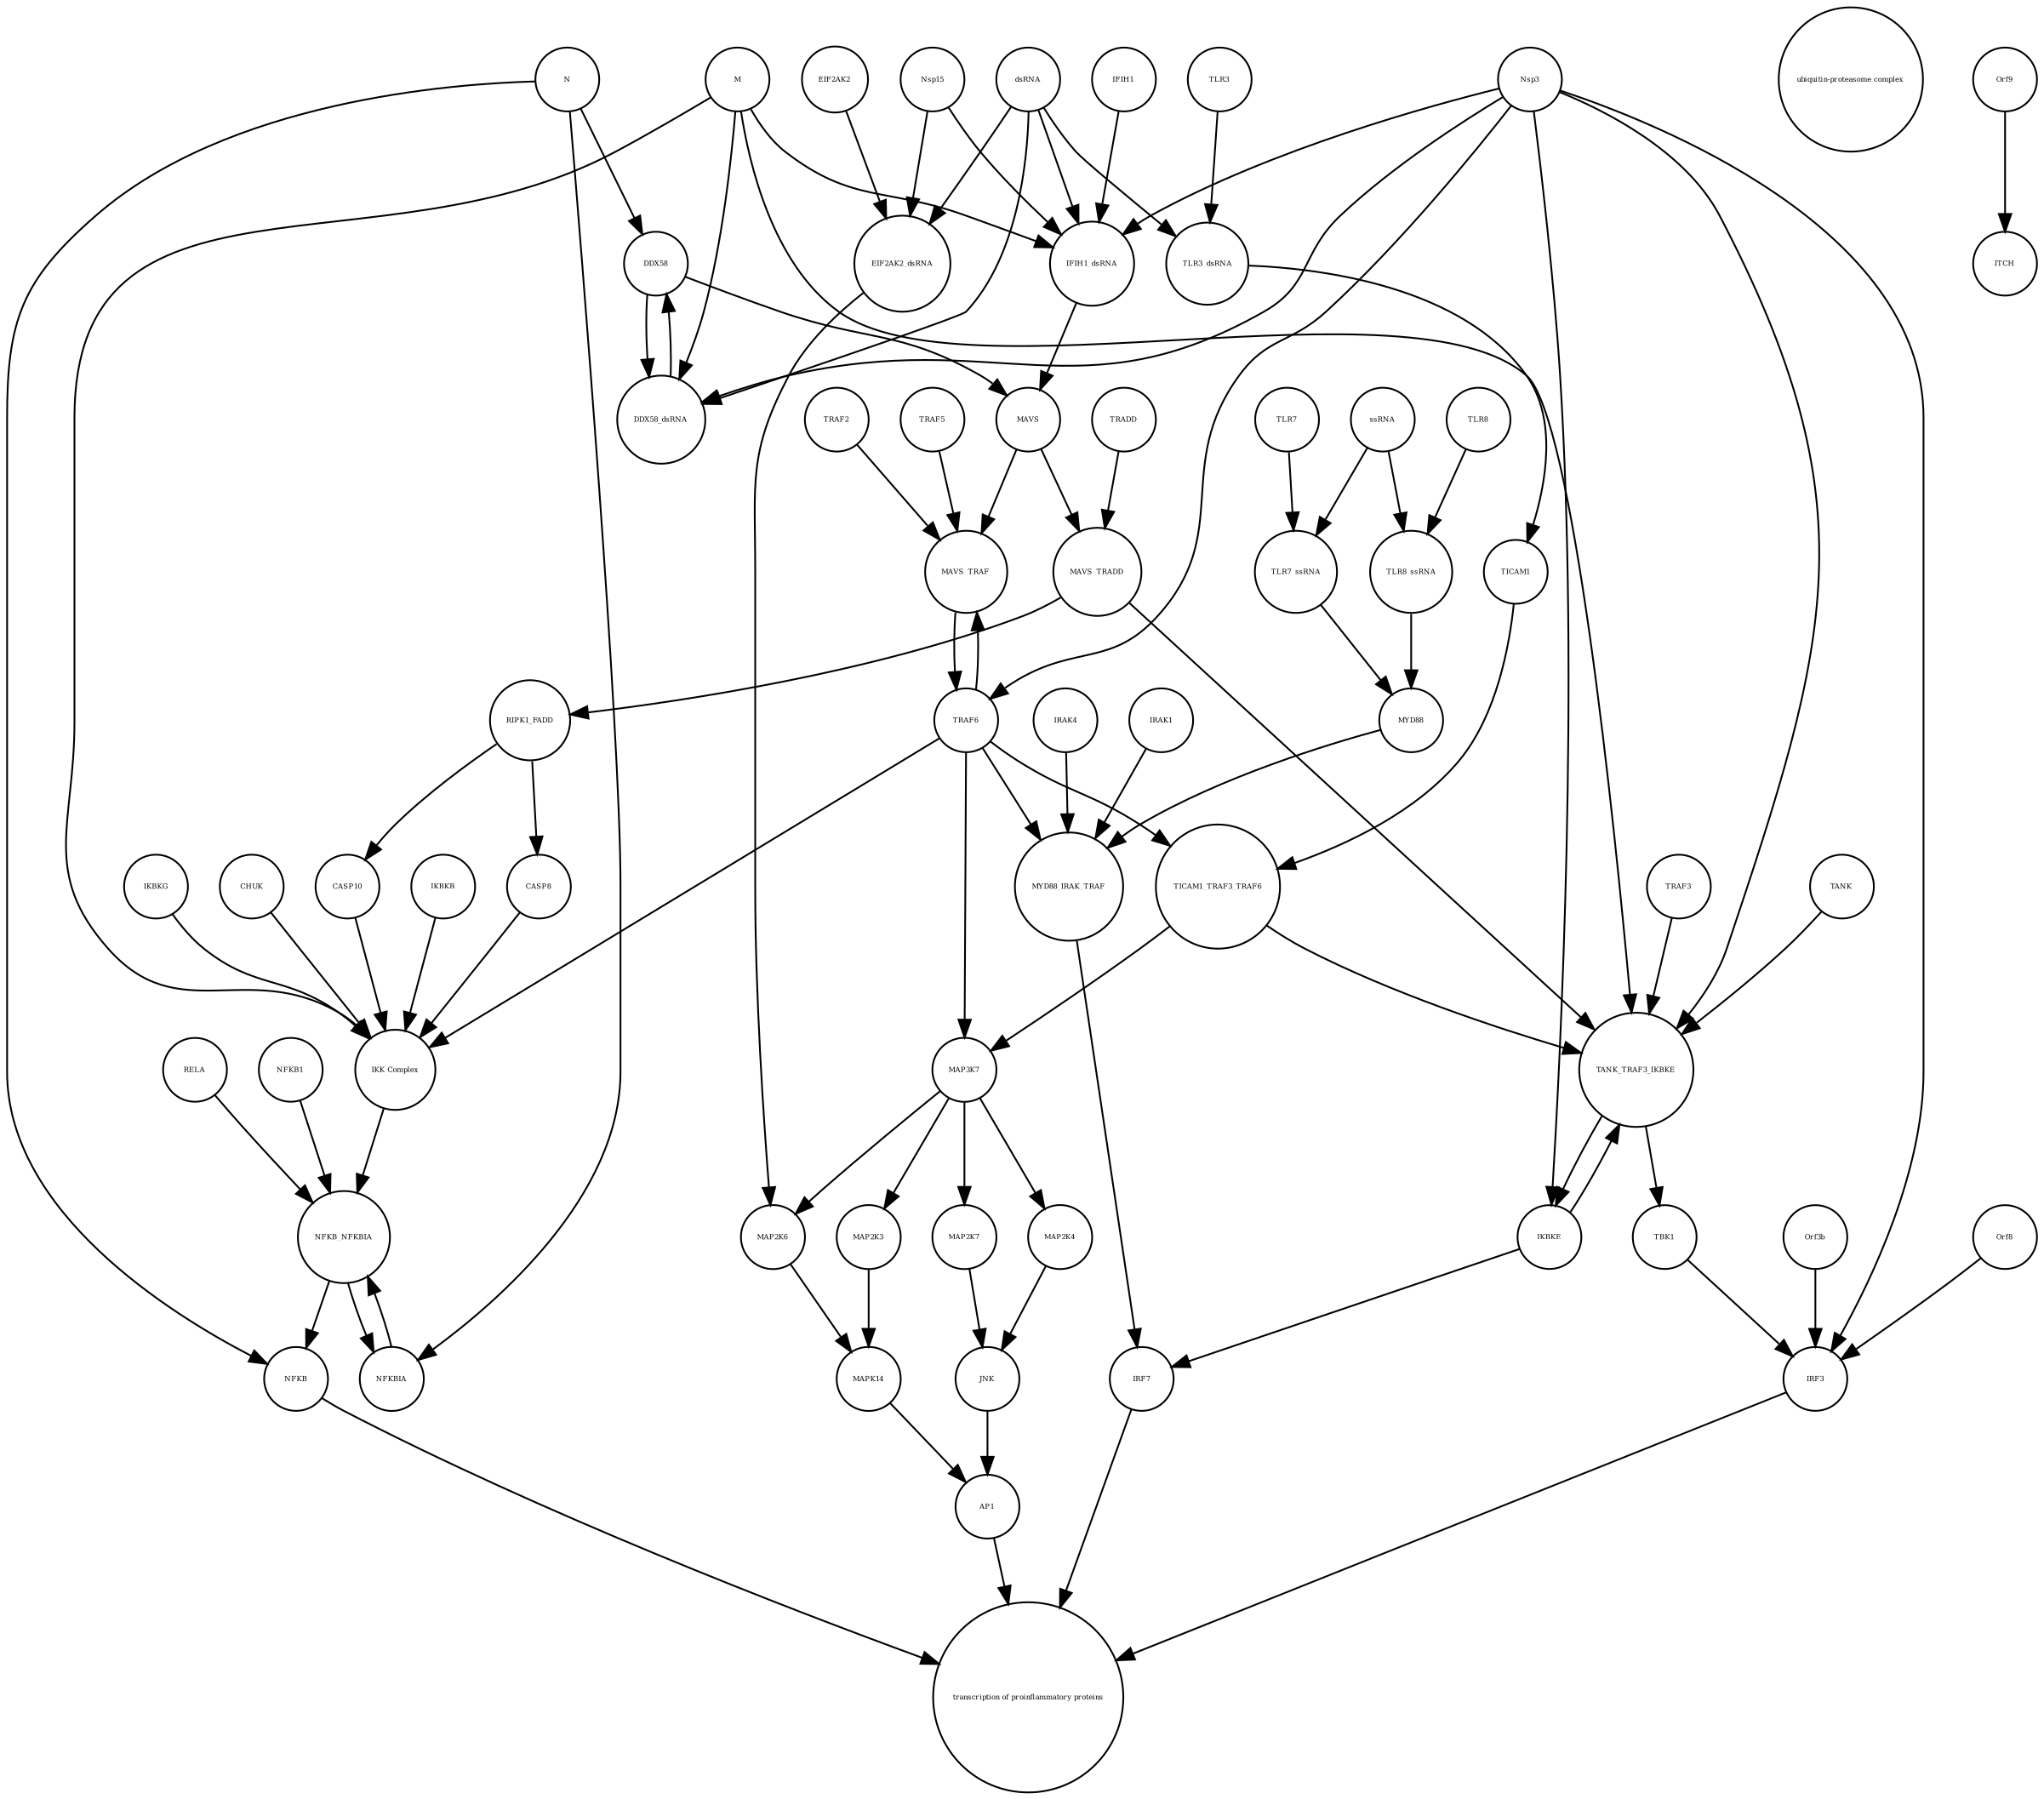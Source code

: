 strict digraph  {
AP1 [annotation="", bipartite=0, cls=complex, fontsize=4, label=AP1, shape=circle];
"transcription of proinflammatory proteins" [annotation="", bipartite=0, cls=phenotype, fontsize=4, label="transcription of proinflammatory proteins", shape=circle];
NFKB [annotation="", bipartite=0, cls=complex, fontsize=4, label=NFKB, shape=circle];
IRF3 [annotation=urn_miriam_hgnc_6118, bipartite=0, cls="macromolecule multimer", fontsize=4, label=IRF3, shape=circle];
IRF7 [annotation=urn_miriam_hgnc_6122, bipartite=0, cls="macromolecule multimer", fontsize=4, label=IRF7, shape=circle];
TLR7 [annotation=urn_miriam_hgnc_15631, bipartite=0, cls=macromolecule, fontsize=4, label=TLR7, shape=circle];
IRAK1 [annotation=urn_miriam_hgnc_6112, bipartite=0, cls=macromolecule, fontsize=4, label=IRAK1, shape=circle];
dsRNA [annotation="", bipartite=0, cls="nucleic acid feature", fontsize=4, label=dsRNA, shape=circle];
TLR7_ssRNA [annotation="", bipartite=0, cls=complex, fontsize=4, label=TLR7_ssRNA, shape=circle];
MAP2K3 [annotation="", bipartite=0, cls=macromolecule, fontsize=4, label=MAP2K3, shape=circle];
"ubiquitin-proteasome complex" [annotation="", bipartite=0, cls=complex, fontsize=4, label="ubiquitin-proteasome complex", shape=circle];
IKBKE [annotation=urn_miriam_hgnc_14552, bipartite=0, cls=macromolecule, fontsize=4, label=IKBKE, shape=circle];
IKBKB [annotation="", bipartite=0, cls=macromolecule, fontsize=4, label=IKBKB, shape=circle];
DDX58_dsRNA [annotation="", bipartite=0, cls=complex, fontsize=4, label=DDX58_dsRNA, shape=circle];
TANK_TRAF3_IKBKE [annotation="", bipartite=0, cls=complex, fontsize=4, label=TANK_TRAF3_IKBKE, shape=circle];
EIF2AK2_dsRNA [annotation="", bipartite=0, cls=complex, fontsize=4, label=EIF2AK2_dsRNA, shape=circle];
TBK1 [annotation="", bipartite=0, cls=macromolecule, fontsize=4, label=TBK1, shape=circle];
Orf8 [annotation=urn_miriam_ncbiprotein_1796318604, bipartite=0, cls=macromolecule, fontsize=4, label=Orf8, shape=circle];
NFKB_NFKBIA [annotation="", bipartite=0, cls=complex, fontsize=4, label=NFKB_NFKBIA, shape=circle];
N [annotation=urn_miriam_ncbiprotein_1798174255, bipartite=0, cls=macromolecule, fontsize=4, label=N, shape=circle];
IFIH1_dsRNA [annotation="", bipartite=0, cls=complex, fontsize=4, label=IFIH1_dsRNA, shape=circle];
MAVS [annotation=urn_miriam_hgnc_29233, bipartite=0, cls="macromolecule multimer", fontsize=4, label=MAVS, shape=circle];
Nsp15 [annotation=urn_miriam_ncbiprotein_1802476818, bipartite=0, cls=macromolecule, fontsize=4, label=Nsp15, shape=circle];
MAP3K7 [annotation="", bipartite=0, cls=macromolecule, fontsize=4, label=MAP3K7, shape=circle];
TICAM1 [annotation=urn_miriam_hgnc_18348, bipartite=0, cls=macromolecule, fontsize=4, label=TICAM1, shape=circle];
TRADD [annotation=urn_miriam_hgnc_12030, bipartite=0, cls=macromolecule, fontsize=4, label=TRADD, shape=circle];
MAP2K6 [annotation="", bipartite=0, cls=macromolecule, fontsize=4, label=MAP2K6, shape=circle];
DDX58 [annotation=urn_miriam_hgnc_19102, bipartite=0, cls=macromolecule, fontsize=4, label=DDX58, shape=circle];
MAVS_TRAF [annotation="", bipartite=0, cls=complex, fontsize=4, label=MAVS_TRAF, shape=circle];
TANK [annotation="", bipartite=0, cls=macromolecule, fontsize=4, label=TANK, shape=circle];
Orf3b [annotation=urn_miriam_uniprot_P59633, bipartite=0, cls=macromolecule, fontsize=4, label=Orf3b, shape=circle];
IFIH1 [annotation=urn_miriam_hgnc_18873, bipartite=0, cls=macromolecule, fontsize=4, label=IFIH1, shape=circle];
MYD88 [annotation="", bipartite=0, cls=macromolecule, fontsize=4, label=MYD88, shape=circle];
TRAF6 [annotation=urn_miriam_hgnc_12036, bipartite=0, cls=macromolecule, fontsize=4, label=TRAF6, shape=circle];
TLR8 [annotation=urn_miriam_hgnc_15632, bipartite=0, cls=macromolecule, fontsize=4, label=TLR8, shape=circle];
IRAK4 [annotation=urn_miriam_hgnc_17967, bipartite=0, cls=macromolecule, fontsize=4, label=IRAK4, shape=circle];
MAP2K4 [annotation="", bipartite=0, cls=macromolecule, fontsize=4, label=MAP2K4, shape=circle];
NFKBIA [annotation=urn_miriam_hgnc_7797, bipartite=0, cls=macromolecule, fontsize=4, label=NFKBIA, shape=circle];
CASP10 [annotation="", bipartite=0, cls=macromolecule, fontsize=4, label=CASP10, shape=circle];
TLR8_ssRNA [annotation="", bipartite=0, cls=complex, fontsize=4, label=TLR8_ssRNA, shape=circle];
"IKK Complex" [annotation="", bipartite=0, cls=complex, fontsize=4, label="IKK Complex", shape=circle];
Nsp3 [annotation=urn_miriam_ncbiprotein_1802476807, bipartite=0, cls=macromolecule, fontsize=4, label=Nsp3, shape=circle];
RELA [annotation="", bipartite=0, cls=macromolecule, fontsize=4, label=RELA, shape=circle];
MAPK14 [annotation="", bipartite=0, cls=macromolecule, fontsize=4, label=MAPK14, shape=circle];
ssRNA [annotation="", bipartite=0, cls="nucleic acid feature", fontsize=4, label=ssRNA, shape=circle];
Orf9 [annotation=urn_miriam_uniprot_P59636, bipartite=0, cls=macromolecule, fontsize=4, label=Orf9, shape=circle];
JNK [annotation="", bipartite=0, cls=complex, fontsize=4, label=JNK, shape=circle];
IKBKG [annotation="", bipartite=0, cls=macromolecule, fontsize=4, label=IKBKG, shape=circle];
M [annotation=urn_miriam_ncbiprotein_1796318601, bipartite=0, cls=macromolecule, fontsize=4, label=M, shape=circle];
CASP8 [annotation="", bipartite=0, cls=macromolecule, fontsize=4, label=CASP8, shape=circle];
MAP2K7 [annotation="", bipartite=0, cls=macromolecule, fontsize=4, label=MAP2K7, shape=circle];
TLR3 [annotation=urn_miriam_hgnc_11849, bipartite=0, cls="macromolecule multimer", fontsize=4, label=TLR3, shape=circle];
CHUK [annotation="", bipartite=0, cls=macromolecule, fontsize=4, label=CHUK, shape=circle];
TLR3_dsRNA [annotation="", bipartite=0, cls=complex, fontsize=4, label=TLR3_dsRNA, shape=circle];
RIPK1_FADD [annotation="", bipartite=0, cls=complex, fontsize=4, label=RIPK1_FADD, shape=circle];
ITCH [annotation="", bipartite=0, cls=macromolecule, fontsize=4, label=ITCH, shape=circle];
TICAM1_TRAF3_TRAF6 [annotation="", bipartite=0, cls=complex, fontsize=4, label=TICAM1_TRAF3_TRAF6, shape=circle];
EIF2AK2 [annotation=urn_miriam_hgnc_9437, bipartite=0, cls=macromolecule, fontsize=4, label=EIF2AK2, shape=circle];
NFKB1 [annotation="", bipartite=0, cls=macromolecule, fontsize=4, label=NFKB1, shape=circle];
TRAF3 [annotation="", bipartite=0, cls=macromolecule, fontsize=4, label=TRAF3, shape=circle];
MYD88_IRAK_TRAF [annotation="", bipartite=0, cls=complex, fontsize=4, label=MYD88_IRAK_TRAF, shape=circle];
TRAF2 [annotation=urn_miriam_hgnc_12032, bipartite=0, cls=macromolecule, fontsize=4, label=TRAF2, shape=circle];
TRAF5 [annotation=urn_miriam_hgnc_12035, bipartite=0, cls=macromolecule, fontsize=4, label=TRAF5, shape=circle];
MAVS_TRADD [annotation="", bipartite=0, cls=complex, fontsize=4, label=MAVS_TRADD, shape=circle];
AP1 -> "transcription of proinflammatory proteins"  [annotation="", interaction_type="necessary stimulation"];
NFKB -> "transcription of proinflammatory proteins"  [annotation="", interaction_type="necessary stimulation"];
IRF3 -> "transcription of proinflammatory proteins"  [annotation="", interaction_type="necessary stimulation"];
IRF7 -> "transcription of proinflammatory proteins"  [annotation="", interaction_type="necessary stimulation"];
TLR7 -> TLR7_ssRNA  [annotation="", interaction_type=production];
IRAK1 -> MYD88_IRAK_TRAF  [annotation="", interaction_type=production];
dsRNA -> EIF2AK2_dsRNA  [annotation="", interaction_type=production];
dsRNA -> IFIH1_dsRNA  [annotation="", interaction_type=production];
dsRNA -> DDX58_dsRNA  [annotation="", interaction_type=production];
dsRNA -> TLR3_dsRNA  [annotation="", interaction_type=production];
TLR7_ssRNA -> MYD88  [annotation=urn_miriam_pubmed_19366914, interaction_type=stimulation];
MAP2K3 -> MAPK14  [annotation=urn_miriam_pubmed_19366914, interaction_type=catalysis];
IKBKE -> IRF7  [annotation=urn_miriam_pubmed_20303872, interaction_type=catalysis];
IKBKE -> TANK_TRAF3_IKBKE  [annotation="", interaction_type=production];
IKBKB -> "IKK Complex"  [annotation="", interaction_type=production];
DDX58_dsRNA -> DDX58  [annotation="urn_miriam_pubmed_25581309|urn_miriam_pubmed_28148787|urn_miriam_taxonomy_694009", interaction_type=catalysis];
TANK_TRAF3_IKBKE -> TBK1  [annotation=urn_miriam_pubmed_20303872, interaction_type=stimulation];
TANK_TRAF3_IKBKE -> IKBKE  [annotation="urn_miriam_pubmed_20303872|urn_miriam_pubmed_31226023|urn_miriam_taxonomy_694009", interaction_type=stimulation];
EIF2AK2_dsRNA -> MAP2K6  [annotation=urn_miriam_pubmed_19366914, interaction_type=stimulation];
TBK1 -> IRF3  [annotation=urn_miriam_pubmed_25581309, interaction_type=catalysis];
Orf8 -> IRF3  [annotation="urn_miriam_pubmed_17761676|urn_miriam_pubmed_31226023|urn_miriam_taxonomy_694009", interaction_type=inhibition];
NFKB_NFKBIA -> NFKB  [annotation="", interaction_type=production];
NFKB_NFKBIA -> NFKBIA  [annotation="", interaction_type=production];
N -> NFKB  [annotation="urn_miriam_pubmed_16143815|urn_miriam_taxonomy_694009", interaction_type=stimulation];
N -> NFKBIA  [annotation="urn_miriam_pubmed_16143815|urn_miriam_taxonomy_694009", interaction_type=stimulation];
N -> DDX58  [annotation="urn_miriam_pubmed_25581309|urn_miriam_pubmed_28148787|urn_miriam_taxonomy_694009", interaction_type=inhibition];
IFIH1_dsRNA -> MAVS  [annotation=urn_miriam_pubmed_25581309, interaction_type=catalysis];
MAVS -> MAVS_TRADD  [annotation="", interaction_type=production];
MAVS -> MAVS_TRAF  [annotation="", interaction_type=production];
Nsp15 -> EIF2AK2_dsRNA  [annotation="urn_miriam_pubmed_28484023|urn_miriam_pubmed_19366914|urn_miriam_taxonomy_694009", interaction_type=inhibition];
Nsp15 -> IFIH1_dsRNA  [annotation="urn_miriam_pubmed_28484023|urn_miriam_pubmed_19380580|urn_miriam_pubmed_31226023|urn_miriam_taxonomy_694009", interaction_type=inhibition];
MAP3K7 -> MAP2K6  [annotation=urn_miriam_pubmed_19366914, interaction_type=catalysis];
MAP3K7 -> MAP2K4  [annotation=urn_miriam_pubmed_19366914, interaction_type=catalysis];
MAP3K7 -> MAP2K3  [annotation=urn_miriam_pubmed_19366914, interaction_type=catalysis];
MAP3K7 -> MAP2K7  [annotation=urn_miriam_pubmed_19366914, interaction_type=catalysis];
TICAM1 -> TICAM1_TRAF3_TRAF6  [annotation="", interaction_type=production];
TRADD -> MAVS_TRADD  [annotation="", interaction_type=production];
MAP2K6 -> MAPK14  [annotation=urn_miriam_pubmed_19366914, interaction_type=catalysis];
DDX58 -> DDX58_dsRNA  [annotation="", interaction_type=production];
DDX58 -> MAVS  [annotation=urn_miriam_pubmed_25581309, interaction_type=catalysis];
MAVS_TRAF -> TRAF6  [annotation=urn_miriam_pubmed_19366914, interaction_type=catalysis];
TANK -> TANK_TRAF3_IKBKE  [annotation="", interaction_type=production];
Orf3b -> IRF3  [annotation="urn_miriam_pubmed_17761676|urn_miriam_pubmed_31226023|urn_miriam_taxonomy_694009", interaction_type=inhibition];
IFIH1 -> IFIH1_dsRNA  [annotation="", interaction_type=production];
MYD88 -> MYD88_IRAK_TRAF  [annotation="", interaction_type=production];
TRAF6 -> MAP3K7  [annotation=urn_miriam_pubmed_19366914, interaction_type=stimulation];
TRAF6 -> MYD88_IRAK_TRAF  [annotation="", interaction_type=production];
TRAF6 -> TICAM1_TRAF3_TRAF6  [annotation="", interaction_type=production];
TRAF6 -> MAVS_TRAF  [annotation="", interaction_type=production];
TRAF6 -> "IKK Complex"  [annotation="urn_miriam_pubmed_19366914|urn_miriam_pubmed_20303872|urn_miriam_pubmed_17705188|urn_miriam_pubmed_694009", interaction_type=stimulation];
TLR8 -> TLR8_ssRNA  [annotation="", interaction_type=production];
IRAK4 -> MYD88_IRAK_TRAF  [annotation="", interaction_type=production];
MAP2K4 -> JNK  [annotation=urn_miriam_pubmed_19366914, interaction_type=catalysis];
NFKBIA -> NFKB_NFKBIA  [annotation="", interaction_type=production];
CASP10 -> "IKK Complex"  [annotation="urn_miriam_pubmed_19366914|urn_miriam_pubmed_20303872|urn_miriam_pubmed_17705188|urn_miriam_pubmed_694009", interaction_type=stimulation];
TLR8_ssRNA -> MYD88  [annotation=urn_miriam_pubmed_19366914, interaction_type=stimulation];
"IKK Complex" -> NFKB_NFKBIA  [annotation=urn_miriam_pubmed_19366914, interaction_type=catalysis];
Nsp3 -> IRF3  [annotation="urn_miriam_pubmed_17761676|urn_miriam_pubmed_31226023|urn_miriam_taxonomy_694009", interaction_type=inhibition];
Nsp3 -> TRAF6  [annotation="urn_miriam_pubmed_27164085|urn_miriam_taxonomy_694009", interaction_type=catalysis];
Nsp3 -> IFIH1_dsRNA  [annotation="urn_miriam_pubmed_28484023|urn_miriam_pubmed_19380580|urn_miriam_pubmed_31226023|urn_miriam_taxonomy_694009", interaction_type=inhibition];
Nsp3 -> DDX58_dsRNA  [annotation="urn_miriam_pubmed_20303872|urn_miriam_pubmed_19380580|urn_miriam_pubmed_31226023|urn_miriam_taxonomy_694009", interaction_type=inhibition];
Nsp3 -> IKBKE  [annotation="urn_miriam_pubmed_20303872|urn_miriam_pubmed_31226023|urn_miriam_taxonomy_694009", interaction_type=inhibition];
Nsp3 -> TANK_TRAF3_IKBKE  [annotation="urn_miriam_pubmed_19366914|urn_miriam_pubmed_27164085|urn_miriam_pubmed_19380580|urn_miriam_taxonomy_694009", interaction_type=inhibition];
RELA -> NFKB_NFKBIA  [annotation="", interaction_type=production];
MAPK14 -> AP1  [annotation=urn_miriam_pubmed_19366914, interaction_type=stimulation];
ssRNA -> TLR8_ssRNA  [annotation="", interaction_type=production];
ssRNA -> TLR7_ssRNA  [annotation="", interaction_type=production];
Orf9 -> ITCH  [annotation="urn_miriam_pubmed_25135833|urn_miriam_taxonomy_694009", interaction_type=stimulation];
JNK -> AP1  [annotation=urn_miriam_pubmed_19366914, interaction_type=stimulation];
IKBKG -> "IKK Complex"  [annotation="", interaction_type=production];
M -> TANK_TRAF3_IKBKE  [annotation="urn_miriam_pubmed_19366914|urn_miriam_pubmed_27164085|urn_miriam_pubmed_19380580|urn_miriam_taxonomy_694009", interaction_type=inhibition];
M -> IFIH1_dsRNA  [annotation="urn_miriam_pubmed_28484023|urn_miriam_pubmed_19380580|urn_miriam_pubmed_31226023|urn_miriam_taxonomy_694009", interaction_type=inhibition];
M -> DDX58_dsRNA  [annotation="urn_miriam_pubmed_20303872|urn_miriam_pubmed_19380580|urn_miriam_pubmed_31226023|urn_miriam_taxonomy_694009", interaction_type=inhibition];
M -> "IKK Complex"  [annotation="urn_miriam_pubmed_19366914|urn_miriam_pubmed_20303872|urn_miriam_pubmed_17705188|urn_miriam_pubmed_694009", interaction_type=inhibition];
CASP8 -> "IKK Complex"  [annotation="urn_miriam_pubmed_19366914|urn_miriam_pubmed_20303872|urn_miriam_pubmed_17705188|urn_miriam_pubmed_694009", interaction_type=stimulation];
MAP2K7 -> JNK  [annotation=urn_miriam_pubmed_19366914, interaction_type=catalysis];
TLR3 -> TLR3_dsRNA  [annotation="", interaction_type=production];
CHUK -> "IKK Complex"  [annotation="", interaction_type=production];
TLR3_dsRNA -> TICAM1  [annotation=urn_miriam_pubmed_20303872, interaction_type=stimulation];
RIPK1_FADD -> CASP8  [annotation=urn_miriam_pubmed_19366914, interaction_type=stimulation];
RIPK1_FADD -> CASP10  [annotation=urn_miriam_pubmed_20303872, interaction_type=stimulation];
TICAM1_TRAF3_TRAF6 -> TANK_TRAF3_IKBKE  [annotation="urn_miriam_pubmed_19380580|urn_miriam_pubmed_19366914|urn_miriam_taxonomy_694009", interaction_type=stimulation];
TICAM1_TRAF3_TRAF6 -> MAP3K7  [annotation=urn_miriam_pubmed_19366914, interaction_type=stimulation];
EIF2AK2 -> EIF2AK2_dsRNA  [annotation="", interaction_type=production];
NFKB1 -> NFKB_NFKBIA  [annotation="", interaction_type=production];
TRAF3 -> TANK_TRAF3_IKBKE  [annotation="", interaction_type=production];
MYD88_IRAK_TRAF -> IRF7  [annotation=urn_miriam_pubmed_20303872, interaction_type=catalysis];
TRAF2 -> MAVS_TRAF  [annotation="", interaction_type=production];
TRAF5 -> MAVS_TRAF  [annotation="", interaction_type=production];
MAVS_TRADD -> TANK_TRAF3_IKBKE  [annotation="urn_miriam_pubmed_19366914|urn_miriam_pubmed_27164085|urn_miriam_pubmed_19380580|urn_miriam_taxonomy_694009", interaction_type=stimulation];
MAVS_TRADD -> RIPK1_FADD  [annotation=urn_miriam_pubmed_19366914, interaction_type=stimulation];
}
